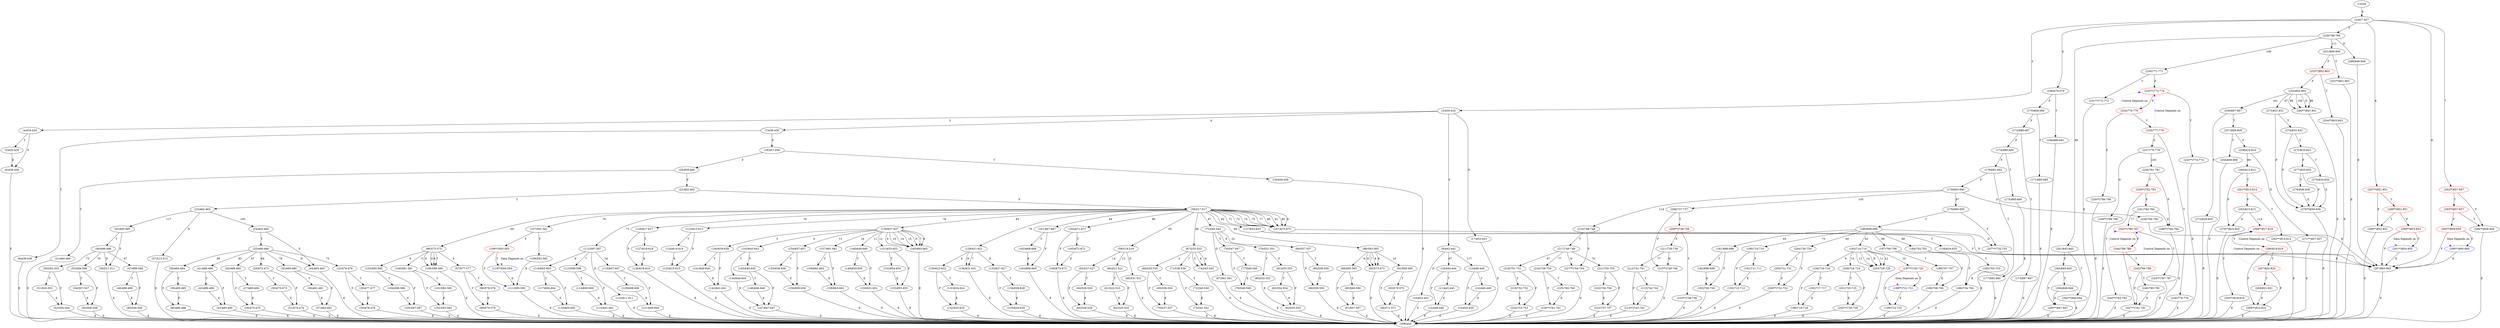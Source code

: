 digraph "" { 
1[ label="(1)root"];
2[ label="(2)427-427"];
3[ label="(3)430-432"];
4[ label="(4)434-434"];
5[ label="(5)435-435"];
6[ label="(6)436-436"];
7[ label="(7)438-438"];
8[ label="(8)439-439"];
9[ label="(9)442-442"];
10[ label="(10)444-444"];
11[ label="(11)445-445"];
12[ label="(12)446-446"];
13[ label="(13)448-448"];
14[ label="(14)449-449"];
15[ label="(15)450-450"];
17[ label="(17)453-453"];
16[ label="(16)452-452"];
19[ label="(19)458-458"];
18[ label="(18)457-458"];
21[ label="(21)460-460"];
20[ label="(20)459-460"];
23[ label="(23)463-463"];
22[ label="(22)462-462"];
25[ label="(25)466-466"];
24[ label="(24)465-465"];
27[ label="(27)469-469"];
26[ label="(26)468-468"];
29[ label="(29)472-472"];
28[ label="(28)470-470"];
31[ label="(31)474-474"];
30[ label="(30)473-473"];
34[ label="(34)478-478"];
35[ label="(35)480-480"];
32[ label="(32)476-476"];
33[ label="(33)477-477"];
38[ label="(38)484-484"];
39[ label="(39)485-485"];
36[ label="(36)481-481"];
37[ label="(37)482-482"];
42[ label="(42)489-489"];
43[ label="(43)490-490"];
40[ label="(40)486-486"];
41[ label="(41)488-488"];
46[ label="(46)496-496"];
47[ label="(47)498-498"];
44[ label="(44)493-493"];
45[ label="(45)495-495"];
51[ label="(51)503-503"];
50[ label="(50)502-502"];
49[ label="(49)500-500"];
48[ label="(48)499-499"];
55[ label="(55)508-508"];
54[ label="(54)507-507"];
53[ label="(53)506-506"];
52[ label="(52)504-504"];
59[ label="(59)519-519"];
58[ label="(58)517-517"];
57[ label="(57)513-513"];
56[ label="(56)511-511"];
63[ label="(63)527-527"];
62[ label="(62)525-525"];
61[ label="(61)522-523"];
60[ label="(60)521-521"];
68[ label="(68)535-535"];
69[ label="(69)536-536"];
70[ label="(70)537-537"];
71[ label="(71)539-539"];
64[ label="(64)528-528"];
65[ label="(65)529-529"];
66[ label="(66)531-531"];
67[ label="(67)533-533"];
76[ label="(76)547-547"];
77[ label="(77)548-548"];
78[ label="(78)549-549"];
79[ label="(79)551-551"];
72[ label="(72)540-540"];
73[ label="(73)541-541"];
74[ label="(74)543-543"];
75[ label="(75)545-545"];
85[ label="(85)558-558"];
84[ label="(84)557-557"];
87[ label="(87)561-561"];
86[ label="(86)559-559"];
81[ label="(81)553-553"];
80[ label="(80)552-552"];
83[ label="(83)555-555"];
82[ label="(82)554-554"];
93[ label="(93)570-570"];
92[ label="(92)569-569"];
95[ label="(95)573-573"];
94[ label="(94)571-571"];
89[ label="(89)565-565"];
88[ label="(88)563-563"];
91[ label="(91)567-567"];
90[ label="(90)566-566"];
102[ label="(102)583-583"];
103[ label="(103)585-585"];
100[ label="(100)581-581"];
101[ label="(101)582-582"];
98[ label="(98)578-578"];
99[ label="(99)579-579"];
96[ label="(96)575-575"];
97[ label="(97)577-577"];
110[ label="(110**)594-594",color=blue];
111[ label="(111)595-595"];
108[ label="(108)592-592"];
109[ label="(109**)593-593",color=red];
106[ label="(106)589-589"];
107[ label="(107)591-591"];
104[ label="(104)586-586"];
105[ label="(105)587-587"];
119[ label="(119)607-607"];
118[ label="(118)605-605"];
117[ label="(117)604-604"];
116[ label="(116)603-603"];
115[ label="(115)601-601"];
114[ label="(114)600-600"];
113[ label="(113)599-599"];
112[ label="(112)597-597"];
127[ label="(127)618-618"];
126[ label="(126)617-617"];
125[ label="(125)615-615"];
124[ label="(124)614-614"];
123[ label="(123)613-613"];
122[ label="(122)611-611"];
121[ label="(121)609-609"];
120[ label="(120)608-608"];
137[ label="(137)633-633"];
136[ label="(136)631-631"];
139[ label="(139)637-637"];
138[ label="(138)634-635"];
141[ label="(141)640-640"];
140[ label="(140)639-639"];
143[ label="(143)643-643"];
142[ label="(142)641-641"];
129[ label="(129)621-621"];
128[ label="(128)619-619"];
131[ label="(131)624-624"];
130[ label="(130)623-623"];
133[ label="(133)627-627"];
132[ label="(132)625-625"];
135[ label="(135)629-629"];
134[ label="(134)628-628"];
152[ label="(152)654-654"];
153[ label="(153)655-655"];
154[ label="(154)657-657"];
155[ label="(155)658-658"];
156[ label="(156)659-659"];
157[ label="(157)661-661"];
158[ label="(158)662-662"];
159[ label="(159)663-663"];
144[ label="(144)644-644"];
145[ label="(145)645-645"];
146[ label="(146)646-646"];
147[ label="(147)647-647"];
148[ label="(148)649-649"];
149[ label="(149)650-650"];
150[ label="(150)651-651"];
151[ label="(151)653-653"];
171[ label="(171)685-685"];
170[ label="(170)684-684"];
169[ label="(169)680-681"];
168[ label="(168)679-679"];
175[ label="(175)690-690"];
174[ label="(174)689-690"];
173[ label="(173)687-687"];
172[ label="(172)686-687"];
163[ label="(163)669-669"];
162[ label="(162)668-668"];
161[ label="(161)667-667"];
160[ label="(160)665-665"];
167[ label="(167)675-675"];
166[ label="(166)673-673"];
165[ label="(165)672-672"];
164[ label="(164)671-671"];
186[ label="(186)704-704"];
187[ label="(187)706-706"];
184[ label="(184)702-702"];
185[ label="(185)703-703"];
190[ label="(190)710-710"];
191[ label="(191)711-711"];
188[ label="(188)707-707"];
189[ label="(189)708-708"];
178[ label="(178)693-693"];
179[ label="(179)695-695"];
176[ label="(176)691-692"];
177[ label="(177)692-692"];
182[ label="(182)699-699"];
183[ label="(183)700-700"];
180[ label="(180)696-696"];
181[ label="(181)698-698"];
205[ label="(205)731-731"];
204[ label="(204)730-730"];
207[ label="(207**)735-735"];
206[ label="(206**)732-732"];
201[ label="(201)725-725"];
200[ label="(200)724-724"];
203[ label="(203)728-728"];
202[ label="(202**)726-726"];
197[ label="(197**)720-720",color=red];
196[ label="(196)718-718"];
199[ label="(199)722-722"];
198[ label="(198**)721-721",color=blue];
193[ label="(193)714-714"];
192[ label="(192)712-712"];
195[ label="(195)717-717"];
194[ label="(194)716-716"];
220[ label="(220)753-753"];
221[ label="(221)755-755"];
222[ label="(222)756-756"];
223[ label="(223)757-757"];
216[ label="(216)748-748"];
217[ label="(217)749-749"];
218[ label="(218)751-751"];
219[ label="(219)752-752"];
212[ label="(212)741-741"];
213[ label="(213)742-742"];
214[ label="(214**)743-743"];
215[ label="(215**)746-746"];
208[ label="(208)737-737"];
209[ label="(209**)738-738",color=red];
210[ label="(210**)738-738"];
211[ label="(211)739-739"];
239[ label="(239**)782-783",color=red];
238[ label="(238)781-781"];
237[ label="(237)779-779"];
236[ label="(236)778-778"];
235[ label="(235)777-778",color=red];
234[ label="(234)776-776",color=red];
233[ label="(233**)774-774"];
232[ label="(232**)773-774",color=red];
231[ label="(231**)772-772"];
230[ label="(230)771-771"];
229[ label="(229)768-769"];
228[ label="(228)766-766"];
227[ label="(227**)764-764"];
226[ label="(226**)761-761"];
225[ label="(225)760-760"];
224[ label="(224)759-759"];
254[ label="(254**)803-803"];
255[ label="(255)805-805"];
252[ label="(252**)801-801"];
253[ label="(253**)802-803",color=red];
250[ label="(250**)798-798"];
251[ label="(251)800-800"];
248[ label="(248**)794-794"];
249[ label="(249**)796-796"];
246[ label="(246)790-790"];
247[ label="(247**)791-791"];
244[ label="(244)788-788",color=red];
245[ label="(245)789-789",color=red];
242[ label="(242**)786-787",color=red];
243[ label="(243**)787-787"];
240[ label="(240**)783-783"];
241[ label="(241)784-784"];
275[ label="(275)833-833"];
274[ label="(274)832-832"];
273[ label="(273)831-831"];
272[ label="(272)829-829"];
279[ label="(279**)839-839"];
278[ label="(278)836-836"];
277[ label="(277)835-835"];
276[ label="(276)834-834"];
283[ label="(283)845-845"];
282[ label="(282**)844-844"];
281[ label="(281)843-843"];
280[ label="(280**)841-841"];
287[ label="(287**)851-851",color=red];
286[ label="(286)849-849"];
285[ label="(285**)847-847"];
284[ label="(284)846-846"];
258[ label="(258)809-809"];
259[ label="(259)810-810"];
256[ label="(256)807-807"];
257[ label="(257)808-809"];
262[ label="(262**)814-814"];
263[ label="(263)815-815"];
260[ label="(260)812-812"];
261[ label="(261**)813-814",color=red];
266[ label="(266)819-819",color=red];
267[ label="(267)820-820",color=red];
264[ label="(264**)817-818",color=red];
265[ label="(265**)818-818"];
270[ label="(270**)825-825"];
271[ label="(271**)827-827"];
268[ label="(268)821-821"];
269[ label="(269**)822-822"];
288[ label="(288**)851-851",color=red];
289[ label="(289**)852-852"];
290[ label="(290**)853-853",color=red];
291[ label="(291**)854-855",color=blue];
292[ label="(292**)857-857",color=red];
293[ label="(293**)857-857",color=red];
294[ label="(294**)858-858"];
295[ label="(295**)859-859",color=red];
296[ label="(296**)860-860",color=blue];
297[ label="(297)863-863"];
298[ label="(298)exit"];
1->2[ label="E"];
2->3[ label="3"];
2->168[ label="4"];
2->229[ label="5"];
2->287[ label="6"];
2->292[ label="7"];
2->297[ label="D"];
3->4[ label="3"];
3->7[ label="4"];
3->9[ label="5"];
3->17[ label="D"];
4->6[ label="F"];
4->5[ label="T"];
5->6[ label="E"];
6->298[ label="E"];
7->18[ label="F"];
7->8[ label="T"];
8->298[ label="E"];
9->10[ label="97"];
9->13[ label="117"];
9->16[ label="D"];
10->12[ label="F"];
10->11[ label="T"];
11->12[ label="E"];
12->298[ label="E"];
13->15[ label="F"];
13->14[ label="T"];
14->15[ label="E"];
15->298[ label="E"];
16->298[ label="E"];
17->298[ label="E"];
18->20[ label="F"];
18->19[ label="T"];
19->298[ label="E"];
20->22[ label="F"];
20->21[ label="T"];
21->298[ label="E"];
22->58[ label="F"];
22->23[ label="T"];
23->24[ label="105"];
23->45[ label="117"];
23->57[ label="D"];
24->44[ label="F"];
24->25[ label="T"];
25->26[ label="67"];
25->29[ label="69"];
25->32[ label="73"];
25->35[ label="79"];
25->38[ label="80"];
25->41[ label="83"];
25->44[ label="D"];
26->28[ label="F"];
26->27[ label="T"];
27->28[ label="E"];
28->298[ label="E"];
29->31[ label="F"];
29->30[ label="T"];
30->31[ label="E"];
31->298[ label="E"];
32->34[ label="F"];
32->33[ label="T"];
33->34[ label="E"];
34->298[ label="E"];
35->37[ label="F"];
35->36[ label="T"];
36->37[ label="E"];
37->298[ label="E"];
38->40[ label="F"];
38->39[ label="T"];
39->40[ label="E"];
40->298[ label="E"];
41->43[ label="F"];
41->42[ label="T"];
42->43[ label="E"];
43->298[ label="E"];
44->298[ label="E"];
45->56[ label="F"];
45->46[ label="T"];
46->47[ label="67"];
46->50[ label="73"];
46->53[ label="79"];
46->56[ label="D"];
47->49[ label="F"];
47->48[ label="T"];
48->49[ label="E"];
49->298[ label="E"];
50->52[ label="F"];
50->51[ label="T"];
51->52[ label="E"];
52->298[ label="E"];
53->55[ label="F"];
53->54[ label="T"];
54->55[ label="E"];
55->298[ label="E"];
56->298[ label="E"];
57->298[ label="E"];
58->59[ label="65"];
58->67[ label="66"];
58->75[ label="67"];
58->88[ label="68"];
58->96[ label="69"];
58->107[ label="70"];
58->167[ label="71"];
58->167[ label="72"];
58->112[ label="73"];
58->167[ label="74"];
58->167[ label="75"];
58->123[ label="76"];
58->167[ label="77"];
58->126[ label="78"];
58->129[ label="79"];
58->167[ label="80"];
58->167[ label="81"];
58->137[ label="82"];
58->139[ label="83"];
58->161[ label="84"];
58->167[ label="85"];
58->164[ label="86"];
58->167[ label="D"];
59->60[ label="13"];
59->63[ label="14"];
59->66[ label="D"];
60->62[ label="F"];
60->61[ label="T"];
61->62[ label="E"];
62->298[ label="E"];
63->65[ label="F"];
63->64[ label="T"];
64->65[ label="E"];
65->298[ label="E"];
66->298[ label="E"];
67->68[ label="4"];
67->74[ label="5"];
67->74[ label="6"];
67->71[ label="7"];
67->74[ label="D"];
68->70[ label="F"];
68->69[ label="T"];
69->70[ label="E"];
70->298[ label="E"];
71->73[ label="F"];
71->72[ label="T"];
72->73[ label="E"];
73->298[ label="E"];
74->298[ label="E"];
75->76[ label="5"];
75->79[ label="9"];
75->84[ label="22"];
75->87[ label="D"];
76->78[ label="F"];
76->77[ label="T"];
77->78[ label="E"];
78->298[ label="E"];
79->81[ label="F"];
79->80[ label="T"];
80->83[ label="E"];
81->83[ label="F"];
81->82[ label="T"];
82->83[ label="E"];
83->298[ label="E"];
84->86[ label="F"];
84->85[ label="T"];
85->86[ label="E"];
86->298[ label="E"];
87->298[ label="E"];
88->89[ label="6"];
88->95[ label="7"];
88->95[ label="8"];
88->95[ label="9"];
88->92[ label="10"];
88->95[ label="D"];
89->91[ label="F"];
89->90[ label="T"];
90->91[ label="E"];
91->298[ label="E"];
92->94[ label="F"];
92->93[ label="T"];
93->94[ label="E"];
94->298[ label="E"];
95->298[ label="E"];
96->97[ label="4"];
96->100[ label="5"];
96->106[ label="6"];
96->106[ label="7"];
96->106[ label="8"];
96->103[ label="9"];
96->106[ label="D"];
97->99[ label="F"];
97->98[ label="T"];
98->99[ label="E"];
99->298[ label="E"];
100->102[ label="F"];
100->101[ label="T"];
101->102[ label="E"];
102->298[ label="E"];
103->105[ label="F"];
103->104[ label="T"];
104->105[ label="E"];
105->298[ label="E"];
106->298[ label="E"];
107->109[ label="F"];
107->108[ label="T"];
108->111[ label="E"];
109->111[ label="F"];
109->110[ label="T"];
110->111[ label="E"];
111->298[ label="E"];
112->113[ label="7"];
112->116[ label="8"];
112->119[ label="24"];
112->122[ label="D"];
113->115[ label="F"];
113->114[ label="T"];
114->115[ label="E"];
115->298[ label="E"];
116->118[ label="F"];
116->117[ label="T"];
117->118[ label="E"];
118->298[ label="E"];
119->121[ label="F"];
119->120[ label="T"];
120->121[ label="E"];
121->298[ label="E"];
122->298[ label="E"];
123->125[ label="F"];
123->124[ label="T"];
124->125[ label="E"];
125->298[ label="E"];
126->128[ label="F"];
126->127[ label="T"];
127->128[ label="E"];
128->298[ label="E"];
129->130[ label="6"];
129->136[ label="7"];
129->133[ label="8"];
129->136[ label="D"];
130->132[ label="F"];
130->131[ label="T"];
131->132[ label="E"];
132->298[ label="E"];
133->135[ label="F"];
133->134[ label="T"];
134->135[ label="E"];
135->298[ label="E"];
136->298[ label="E"];
137->297[ label="F"];
137->138[ label="T"];
138->297[ label="E"];
139->140[ label="5"];
139->143[ label="6"];
139->160[ label="7"];
139->160[ label="8"];
139->160[ label="9"];
139->160[ label="10"];
139->148[ label="11"];
139->151[ label="12"];
139->154[ label="13"];
139->160[ label="14"];
139->160[ label="15"];
139->157[ label="16"];
139->160[ label="D"];
140->142[ label="F"];
140->141[ label="T"];
141->142[ label="E"];
142->298[ label="E"];
143->145[ label="F"];
143->144[ label="T"];
144->147[ label="E"];
145->147[ label="F"];
145->146[ label="T"];
146->147[ label="E"];
147->298[ label="E"];
148->150[ label="F"];
148->149[ label="T"];
149->150[ label="E"];
150->298[ label="E"];
151->153[ label="F"];
151->152[ label="T"];
152->153[ label="E"];
153->298[ label="E"];
154->156[ label="F"];
154->155[ label="T"];
155->156[ label="E"];
156->298[ label="E"];
157->159[ label="F"];
157->158[ label="T"];
158->159[ label="E"];
159->298[ label="E"];
160->298[ label="E"];
161->163[ label="F"];
161->162[ label="T"];
162->163[ label="E"];
163->298[ label="E"];
164->166[ label="F"];
164->165[ label="T"];
165->166[ label="E"];
166->298[ label="E"];
167->297[ label="E"];
168->170[ label="F"];
168->169[ label="T"];
169->298[ label="E"];
170->172[ label="F"];
170->171[ label="T"];
171->298[ label="E"];
172->174[ label="F"];
172->173[ label="T"];
173->298[ label="E"];
174->176[ label="F"];
174->175[ label="T"];
175->298[ label="E"];
176->178[ label="F"];
176->177[ label="T"];
177->298[ label="E"];
178->179[ label="97"];
178->208[ label="105"];
178->216[ label="114"];
178->228[ label="D"];
179->207[ label="F"];
179->180[ label="T"];
180->181[ label="65"];
180->184[ label="68"];
180->187[ label="69"];
180->190[ label="73"];
180->193[ label="82"];
180->204[ label="84"];
180->207[ label="D"];
181->183[ label="F"];
181->182[ label="T"];
182->183[ label="E"];
183->298[ label="E"];
184->186[ label="F"];
184->185[ label="T"];
185->186[ label="E"];
186->298[ label="E"];
187->189[ label="F"];
187->188[ label="T"];
188->189[ label="E"];
189->298[ label="E"];
190->192[ label="F"];
190->191[ label="T"];
191->192[ label="E"];
192->298[ label="E"];
193->194[ label="9"];
193->197[ label="10"];
193->203[ label="11"];
193->203[ label="12"];
193->203[ label="13"];
193->203[ label="14"];
193->200[ label="15"];
193->203[ label="D"];
194->196[ label="F"];
194->195[ label="T"];
195->196[ label="E"];
196->298[ label="E"];
197->199[ label="F"];
197->198[ label="T"];
198->199[ label="E"];
199->298[ label="E"];
200->202[ label="F"];
200->201[ label="T"];
201->202[ label="E"];
202->298[ label="E"];
203->298[ label="E"];
204->206[ label="F"];
204->205[ label="T"];
205->206[ label="E"];
206->298[ label="E"];
207->298[ label="E"];
208->215[ label="F"];
208->209[ label="T"];
209->211[ label="F"];
209->210[ label="T"];
210->298[ label="E"];
211->212[ label="77"];
211->215[ label="D"];
212->214[ label="F"];
212->213[ label="T"];
213->214[ label="E"];
214->298[ label="E"];
215->298[ label="E"];
216->227[ label="F"];
216->217[ label="T"];
217->218[ label="67"];
217->221[ label="70"];
217->224[ label="77"];
217->227[ label="D"];
218->220[ label="F"];
218->219[ label="T"];
219->220[ label="E"];
220->298[ label="E"];
221->223[ label="F"];
221->222[ label="T"];
222->223[ label="E"];
223->298[ label="E"];
224->226[ label="F"];
224->225[ label="T"];
225->226[ label="E"];
226->298[ label="E"];
227->298[ label="E"];
228->297[ label="E"];
229->281[ label="99"];
229->230[ label="106"];
229->251[ label="111"];
229->286[ label="D"];
230->232[ label="F"];
230->231[ label="T"];
231->298[ label="E"];
232->234[ label="F"];
232->233[ label="T"];
233->298[ label="E"];
234->250[ label="F"];
234->235[ label="T"];
235->237[ label="F"];
235->236[ label="T"];
236->298[ label="E"];
237->238[ label="105"];
237->249[ label="D"];
238->248[ label="F"];
238->239[ label="T"];
239->241[ label="F"];
239->240[ label="T"];
240->298[ label="E"];
241->242[ label="77"];
241->248[ label="D"];
242->244[ label="F"];
242->243[ label="T"];
243->298[ label="E"];
244->247[ label="F"];
244->245[ label="T"];
245->247[ label="F"];
245->246[ label="T"];
246->247[ label="E"];
247->298[ label="E"];
248->298[ label="E"];
249->298[ label="E"];
250->298[ label="E"];
251->253[ label="F"];
251->252[ label="T"];
252->298[ label="E"];
253->255[ label="F"];
253->254[ label="T"];
254->298[ label="E"];
255->273[ label="97"];
255->280[ label="98"];
255->280[ label="99"];
255->280[ label="100"];
255->256[ label="101"];
255->280[ label="D"];
256->272[ label="F"];
256->257[ label="T"];
257->259[ label="F"];
257->258[ label="T"];
258->298[ label="E"];
259->260[ label="99"];
259->271[ label="D"];
260->270[ label="F"];
260->261[ label="T"];
261->263[ label="F"];
261->262[ label="T"];
262->298[ label="E"];
263->264[ label="114"];
263->270[ label="D"];
264->266[ label="F"];
264->265[ label="T"];
265->298[ label="E"];
266->269[ label="F"];
266->267[ label="T"];
267->269[ label="F"];
267->268[ label="T"];
268->269[ label="E"];
269->298[ label="E"];
270->298[ label="E"];
271->298[ label="E"];
272->298[ label="E"];
273->279[ label="F"];
273->274[ label="T"];
274->279[ label="F"];
274->275[ label="T"];
275->277[ label="F"];
275->276[ label="T"];
276->279[ label="E"];
277->279[ label="F"];
277->278[ label="T"];
278->279[ label="E"];
279->298[ label="E"];
280->298[ label="E"];
281->283[ label="F"];
281->282[ label="T"];
282->298[ label="E"];
283->285[ label="F"];
283->284[ label="T"];
284->285[ label="E"];
285->298[ label="E"];
286->297[ label="E"];
287->289[ label="F"];
287->288[ label="T"];
288->290[ label="F"];
288->289[ label="T"];
289->298[ label="E"];
290->297[ label="F"];
290->291[ label="T"];
291->297[ label="E"];
292->294[ label="F"];
292->293[ label="T"];
293->295[ label="F"];
293->294[ label="T"];
294->298[ label="E"];
295->297[ label="F"];
295->296[ label="T"];
296->297[ label="E"];
297->298[ label="E"];
109->110[ color="red" label="Data Depends on" style = dotted ];
197->198[ color="red" label="Data Depends on" style = dotted ];
235->232[ color="blue" label="Control Depends on" style = dotted ];
234->232[ color="blue" label="Control Depends on" style = dotted ];
244->242[ color="blue" label="Control Depends on" style = dotted ];
245->242[ color="blue" label="Control Depends on" style = dotted ];
266->264[ color="blue" label="Control Depends on" style = dotted ];
267->264[ color="blue" label="Control Depends on" style = dotted ];
290->291[ color="red" label="Data Depends on" style = dotted ];
295->296[ color="red" label="Data Depends on" style = dotted ];
}